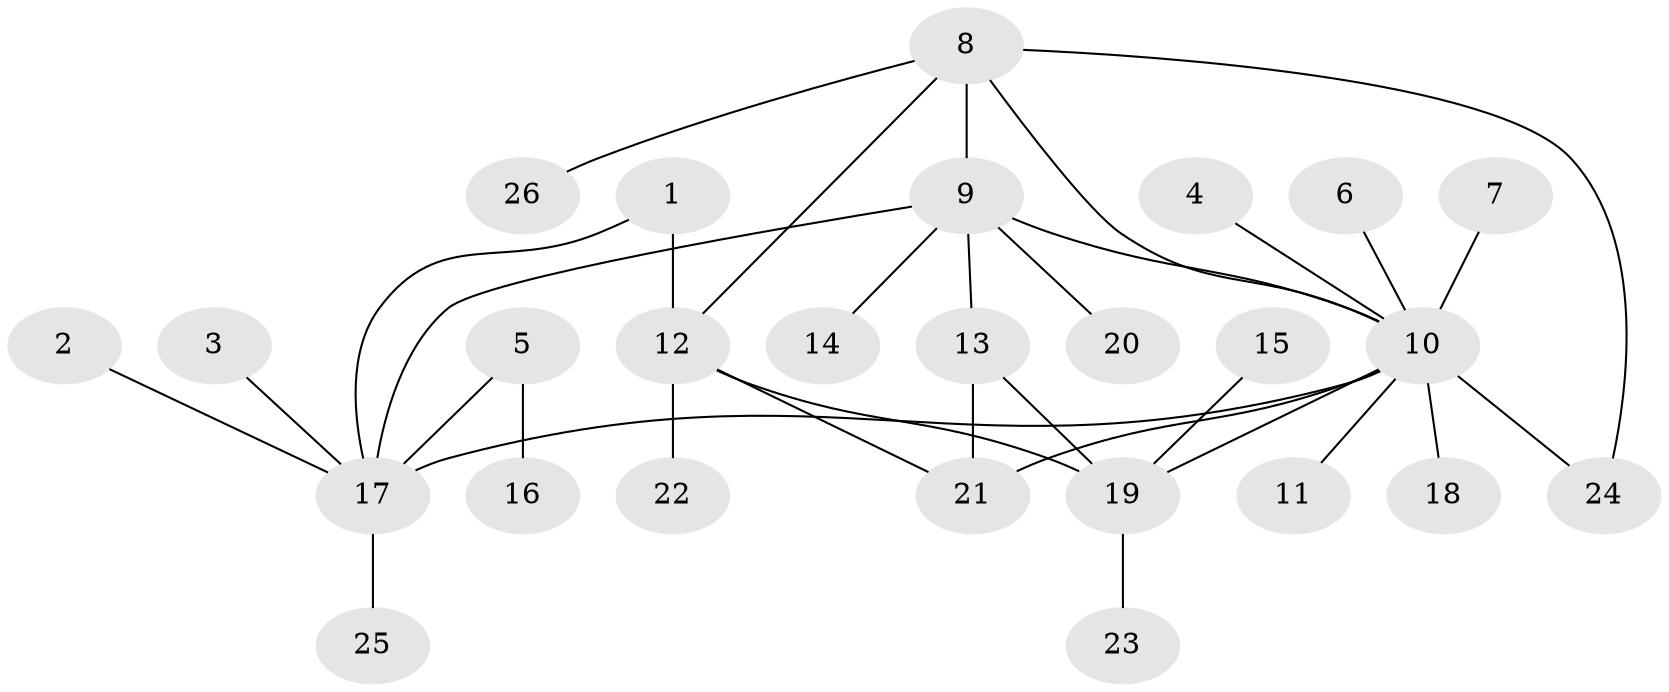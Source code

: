 // original degree distribution, {4: 0.0392156862745098, 5: 0.0392156862745098, 10: 0.0196078431372549, 2: 0.21568627450980393, 6: 0.0196078431372549, 7: 0.0392156862745098, 13: 0.0196078431372549, 1: 0.5490196078431373, 3: 0.058823529411764705}
// Generated by graph-tools (version 1.1) at 2025/37/03/04/25 23:37:45]
// undirected, 26 vertices, 33 edges
graph export_dot {
  node [color=gray90,style=filled];
  1;
  2;
  3;
  4;
  5;
  6;
  7;
  8;
  9;
  10;
  11;
  12;
  13;
  14;
  15;
  16;
  17;
  18;
  19;
  20;
  21;
  22;
  23;
  24;
  25;
  26;
  1 -- 12 [weight=1.0];
  1 -- 17 [weight=1.0];
  2 -- 17 [weight=1.0];
  3 -- 17 [weight=1.0];
  4 -- 10 [weight=1.0];
  5 -- 16 [weight=1.0];
  5 -- 17 [weight=1.0];
  6 -- 10 [weight=1.0];
  7 -- 10 [weight=1.0];
  8 -- 9 [weight=1.0];
  8 -- 10 [weight=1.0];
  8 -- 12 [weight=1.0];
  8 -- 24 [weight=1.0];
  8 -- 26 [weight=1.0];
  9 -- 10 [weight=2.0];
  9 -- 13 [weight=1.0];
  9 -- 14 [weight=1.0];
  9 -- 17 [weight=2.0];
  9 -- 20 [weight=1.0];
  10 -- 11 [weight=1.0];
  10 -- 17 [weight=1.0];
  10 -- 18 [weight=1.0];
  10 -- 19 [weight=1.0];
  10 -- 21 [weight=1.0];
  10 -- 24 [weight=1.0];
  12 -- 19 [weight=1.0];
  12 -- 21 [weight=1.0];
  12 -- 22 [weight=1.0];
  13 -- 19 [weight=1.0];
  13 -- 21 [weight=1.0];
  15 -- 19 [weight=1.0];
  17 -- 25 [weight=1.0];
  19 -- 23 [weight=1.0];
}
